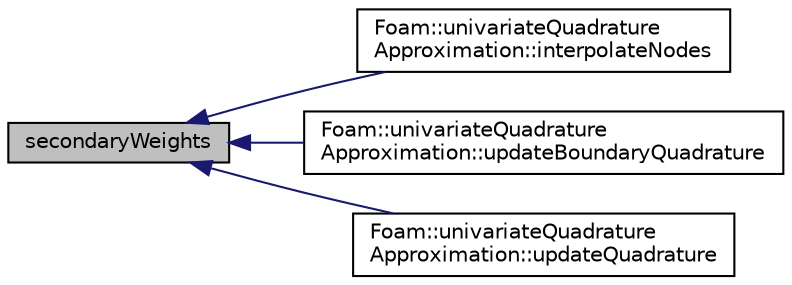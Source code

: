 digraph "secondaryWeights"
{
  bgcolor="transparent";
  edge [fontname="Helvetica",fontsize="10",labelfontname="Helvetica",labelfontsize="10"];
  node [fontname="Helvetica",fontsize="10",shape=record];
  rankdir="LR";
  Node1 [label="secondaryWeights",height=0.2,width=0.4,color="black", fillcolor="grey75", style="filled" fontcolor="black"];
  Node1 -> Node2 [dir="back",color="midnightblue",fontsize="10",style="solid",fontname="Helvetica"];
  Node2 [label="Foam::univariateQuadrature\lApproximation::interpolateNodes",height=0.2,width=0.4,color="black",URL="$d1/d84/a00052.html#aee1fc78125838d352f1209c771319fe7",tooltip="Interpolate nodes. "];
  Node1 -> Node3 [dir="back",color="midnightblue",fontsize="10",style="solid",fontname="Helvetica"];
  Node3 [label="Foam::univariateQuadrature\lApproximation::updateBoundaryQuadrature",height=0.2,width=0.4,color="black",URL="$d1/d84/a00052.html#a3425ac299e562256ef384508e140f0ab",tooltip="Update quadrature nodes on fixed-value boundaries. "];
  Node1 -> Node4 [dir="back",color="midnightblue",fontsize="10",style="solid",fontname="Helvetica"];
  Node4 [label="Foam::univariateQuadrature\lApproximation::updateQuadrature",height=0.2,width=0.4,color="black",URL="$d1/d84/a00052.html#ac4aec727fcdd873ea78763aaeeb86e14",tooltip="Recalculate the quadrature nodes from the moments. "];
}
